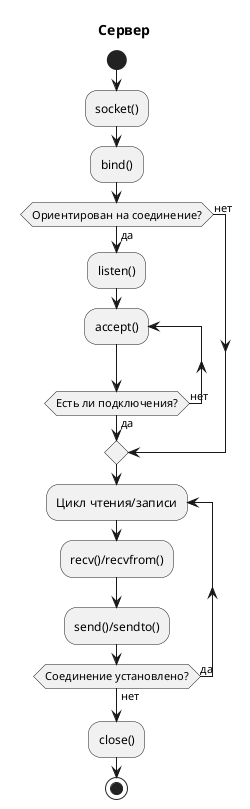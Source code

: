 @startuml
title Сервер
start
:socket();
:bind();

if (Ориентирован на соединение?) then (да)
  :listen();
  repeat :accept();
  repeat while (Есть ли подключения?) is (нет) not (да)
else (нет)
endif

repeat :Цикл чтения/записи;
  :recv()/recvfrom();
  :send()/sendto();
repeat while (Соединение установлено?) is (да) not (нет)

:close();

stop
@enduml

